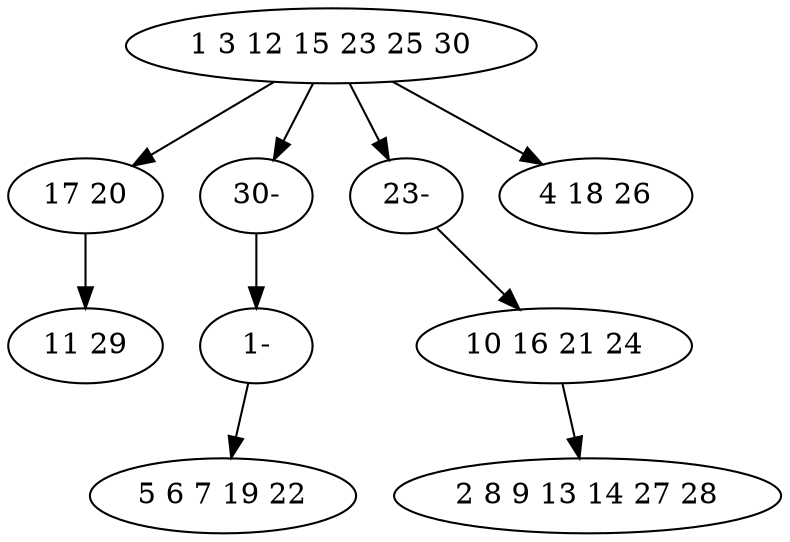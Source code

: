 digraph true_tree {
	"0" -> "1"
	"0" -> "7"
	"0" -> "9"
	"3" -> "4"
	"1" -> "5"
	"0" -> "6"
	"7" -> "8"
	"8" -> "2"
	"9" -> "3"
	"0" [label="1 3 12 15 23 25 30"];
	"1" [label="17 20"];
	"2" [label="5 6 7 19 22"];
	"3" [label="10 16 21 24"];
	"4" [label="2 8 9 13 14 27 28"];
	"5" [label="11 29"];
	"6" [label="4 18 26"];
	"7" [label="30-"];
	"8" [label="1-"];
	"9" [label="23-"];
}
